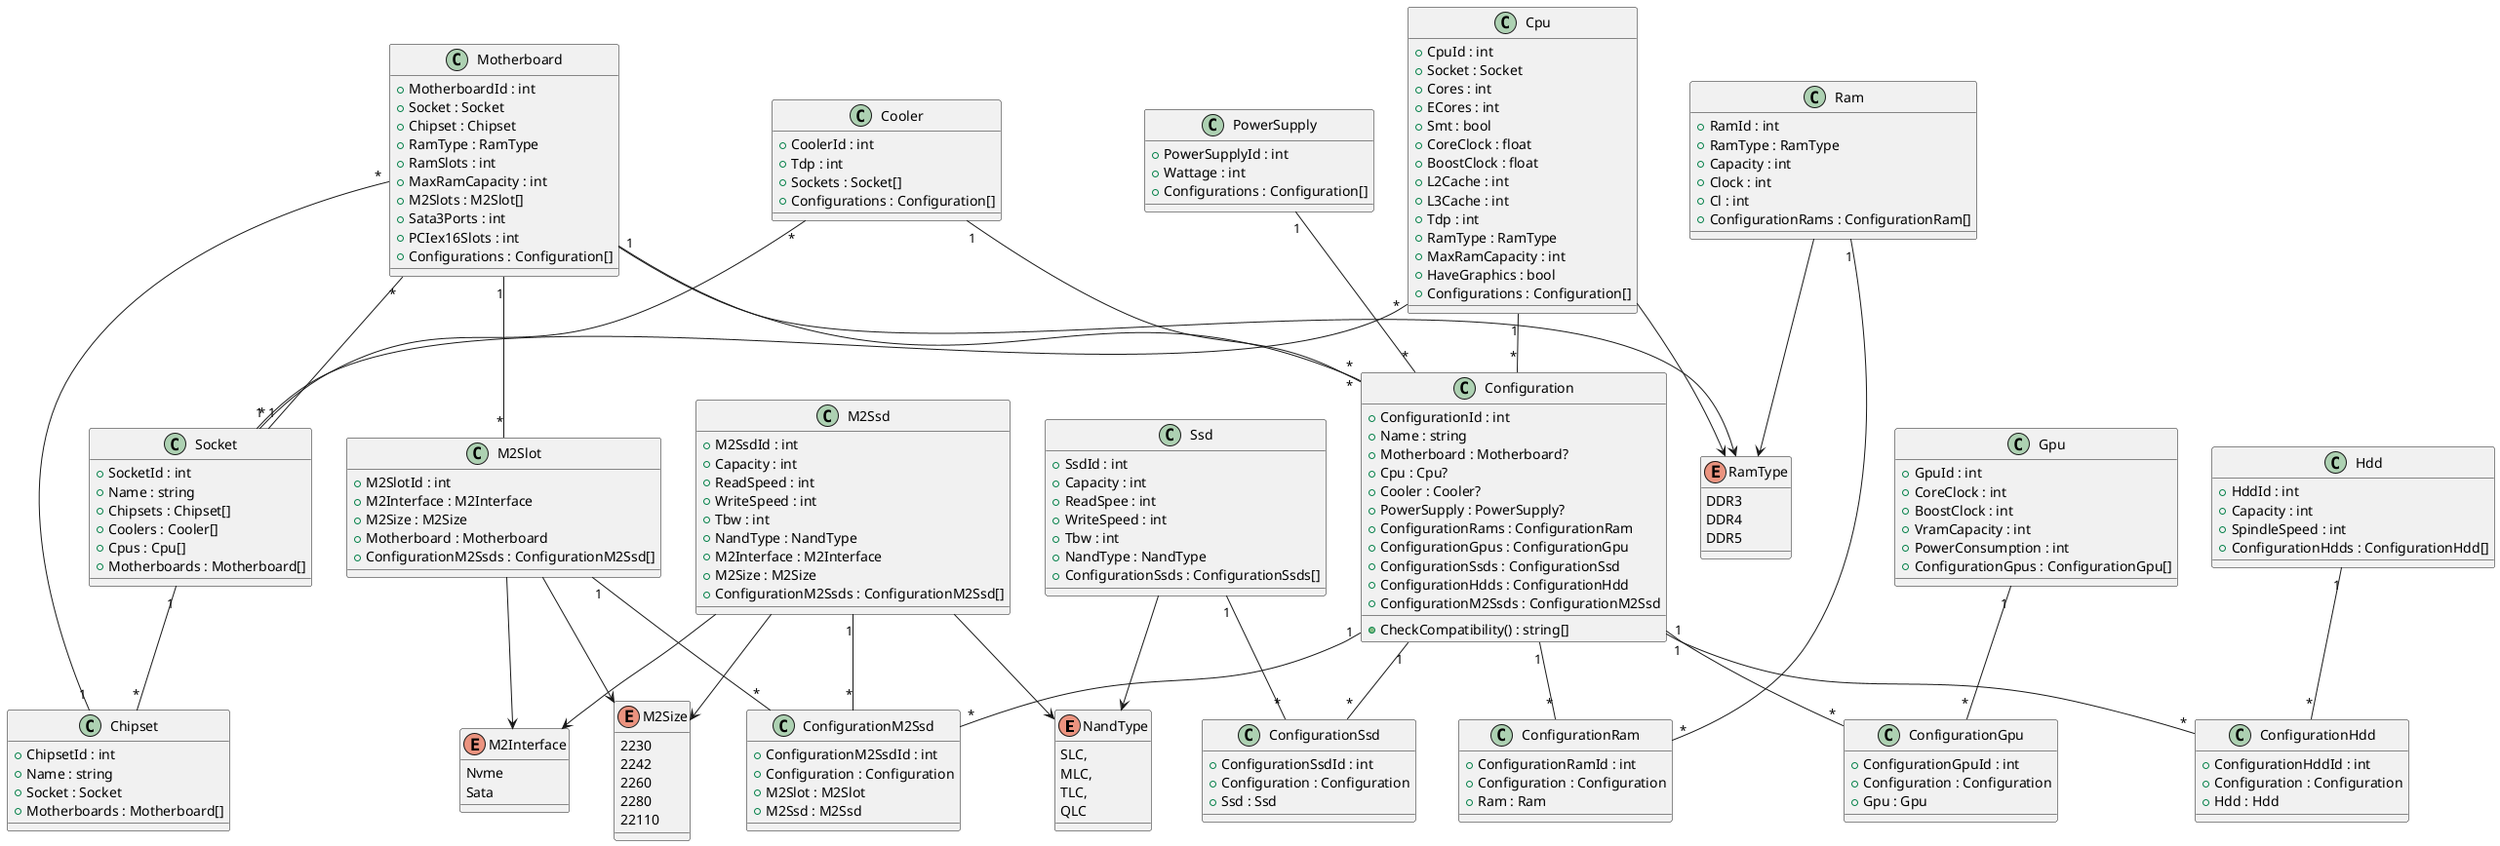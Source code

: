 @startuml Class diagram

remove Component

abstract class Component{
    + Model : string
}

enum NandType
{
    SLC,
    MLC,
    TLC,
    QLC
}

enum RamType{
    DDR3
    DDR4
    DDR5
}

enum M2Size
{
    2230
    2242
    2260
    2280
    22110
}

enum M2Interface
{
    Nvme
    Sata
}

Motherboard --> RamType
Motherboard --|> Component
Motherboard "*" -- "1" Socket
Motherboard "*" -- "1" Chipset
Motherboard "1" -- "*" M2Slot
Motherboard "1" -- "*" Configuration
class Motherboard{
    + MotherboardId : int
    + Socket : Socket
    + Chipset : Chipset
    + RamType : RamType
    + RamSlots : int
    + MaxRamCapacity : int
    + M2Slots : M2Slot[]
    + Sata3Ports : int
    + PCIex16Slots : int
    + Configurations : Configuration[]
}


M2Slot --> M2Interface
M2Slot --> M2Size
M2Slot "1" -- "*" ConfigurationM2Ssd
class M2Slot{
    + M2SlotId : int
    + M2Interface : M2Interface
    + M2Size : M2Size
    + Motherboard : Motherboard
    + ConfigurationM2Ssds : ConfigurationM2Ssd[]
}

Socket "1" -- "*" Chipset
class Socket{
    + SocketId : int
    + Name : string
    + Chipsets : Chipset[]
    + Coolers : Cooler[]
    + Cpus : Cpu[]
    + Motherboards : Motherboard[]
}

class Chipset{
    + ChipsetId : int
    + Name : string
    + Socket : Socket
    + Motherboards : Motherboard[]
}

Cpu --|> Component
Cpu --> RamType
Cpu "*" -- "1" Socket
Cpu "1" -- "*" Configuration
class Cpu{
    + CpuId : int
    + Socket : Socket
    + Cores : int
    + ECores : int
    + Smt : bool
    + CoreClock : float
    + BoostClock : float
    + L2Cache : int
    + L3Cache : int
    + Tdp : int
    + RamType : RamType
    + MaxRamCapacity : int
    + HaveGraphics : bool
    + Configurations : Configuration[]
}

Cooler --|> Component
Cooler "*" -- "*" Socket
Cooler "1" -- "*" Configuration
class Cooler{
    + CoolerId : int
    + Tdp : int
    + Sockets : Socket[]
    + Configurations : Configuration[]
}

Ram --|> Component
Ram --> RamType
Ram "1" -- "*" ConfigurationRam
class Ram{
    + RamId : int
    + RamType : RamType
    + Capacity : int
    + Clock : int
    + Cl : int
    + ConfigurationRams : ConfigurationRam[]
}

Gpu --|> Component
Gpu "1" -- "*" ConfigurationGpu
class Gpu{
    + GpuId : int
    + CoreClock : int
    + BoostClock : int
    + VramCapacity : int
    + PowerConsumption : int
    + ConfigurationGpus : ConfigurationGpu[]
}

Ssd --|> Component
Ssd "1" -- "*" ConfigurationSsd
Ssd --> NandType
class Ssd{
    + SsdId : int
    + Capacity : int
    + ReadSpee : int
    + WriteSpeed : int
    + Tbw : int
    + NandType : NandType
    + ConfigurationSsds : ConfigurationSsds[]
}

Hdd --|> Component
Hdd "1" -- "*" ConfigurationHdd
class Hdd{
    + HddId : int
    + Capacity : int
    + SpindleSpeed : int
    + ConfigurationHdds : ConfigurationHdd[]
}

M2Ssd --|> Component
M2Ssd "1" -- "*" ConfigurationM2Ssd
M2Ssd --> NandType
M2Ssd --> M2Interface
M2Ssd --> M2Size
class M2Ssd{
    + M2SsdId : int
    + Capacity : int
    + ReadSpeed : int
    + WriteSpeed : int
    + Tbw : int
    + NandType : NandType
    + M2Interface : M2Interface
    + M2Size : M2Size
    + ConfigurationM2Ssds : ConfigurationM2Ssd[]
}

PowerSupply "1" -- "*" Configuration
class PowerSupply{
    + PowerSupplyId : int
    + Wattage : int
    + Configurations : Configuration[]
}

Configuration "1" -- "*" ConfigurationRam
Configuration "1" -- "*" ConfigurationGpu
Configuration "1" -- "*" ConfigurationSsd
Configuration "1" -- "*" ConfigurationHdd
Configuration "1" -- "*" ConfigurationM2Ssd
class Configuration{
    + ConfigurationId : int
    + Name : string
    + Motherboard : Motherboard?
    + Cpu : Cpu?
    + Cooler : Cooler?
    + PowerSupply : PowerSupply?
    + ConfigurationRams : ConfigurationRam
    + ConfigurationGpus : ConfigurationGpu
    + ConfigurationSsds : ConfigurationSsd
    + ConfigurationHdds : ConfigurationHdd
    + ConfigurationM2Ssds : ConfigurationM2Ssd

    + CheckCompatibility() : string[]
}

class ConfigurationRam{
    + ConfigurationRamId : int
    + Configuration : Configuration
    + Ram : Ram
}

class ConfigurationGpu{
    + ConfigurationGpuId : int
    + Configuration : Configuration
    + Gpu : Gpu
}

class ConfigurationSsd{
    + ConfigurationSsdId : int
    + Configuration : Configuration
    + Ssd : Ssd
}

class ConfigurationHdd{
    + ConfigurationHddId : int
    + Configuration : Configuration
    + Hdd : Hdd
}

class ConfigurationM2Ssd{
    + ConfigurationM2SsdId : int
    + Configuration : Configuration
    + M2Slot : M2Slot
    + M2Ssd : M2Ssd
}

@enduml